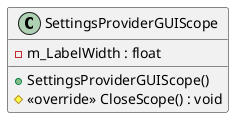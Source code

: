@startuml
class SettingsProviderGUIScope {
    - m_LabelWidth : float
    + SettingsProviderGUIScope()
    # <<override>> CloseScope() : void
}
@enduml
